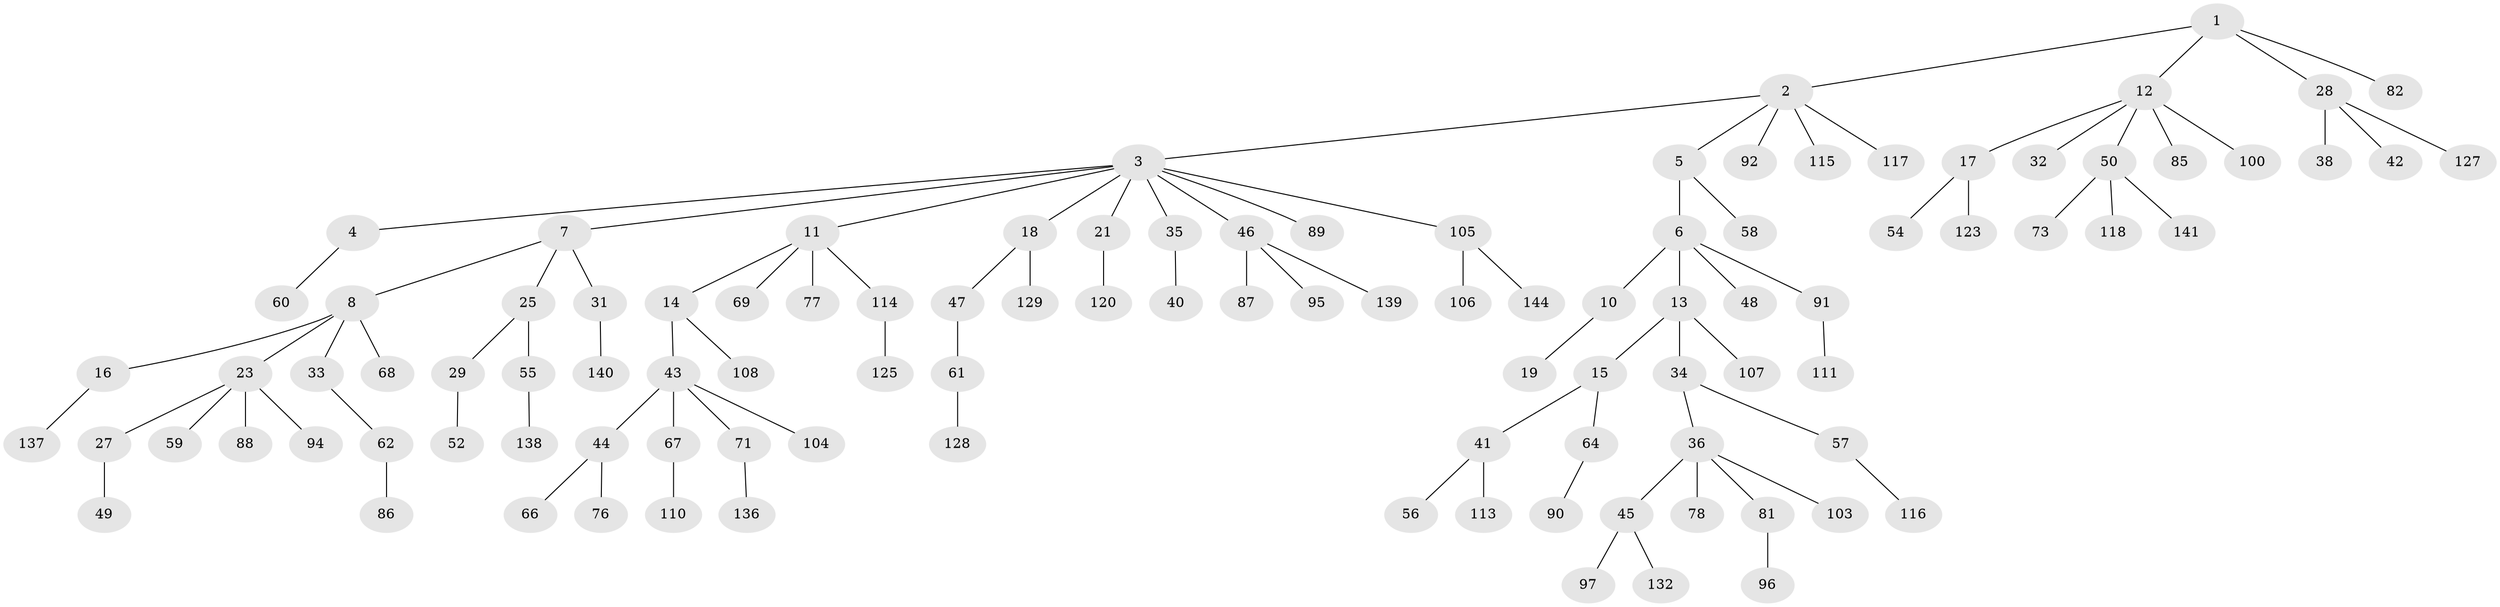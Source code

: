 // original degree distribution, {5: 0.05442176870748299, 7: 0.02040816326530612, 2: 0.2108843537414966, 4: 0.04081632653061224, 3: 0.1564625850340136, 1: 0.5170068027210885}
// Generated by graph-tools (version 1.1) at 2025/42/03/06/25 10:42:03]
// undirected, 105 vertices, 104 edges
graph export_dot {
graph [start="1"]
  node [color=gray90,style=filled];
  1 [super="+51"];
  2 [super="+63"];
  3 [super="+9"];
  4;
  5 [super="+26"];
  6;
  7 [super="+24"];
  8 [super="+20"];
  10 [super="+30"];
  11 [super="+22"];
  12 [super="+130"];
  13;
  14;
  15;
  16;
  17;
  18;
  19;
  21 [super="+93"];
  23 [super="+84"];
  25;
  27;
  28 [super="+37"];
  29 [super="+119"];
  31 [super="+72"];
  32;
  33;
  34;
  35 [super="+39"];
  36 [super="+53"];
  38 [super="+99"];
  40;
  41 [super="+112"];
  42;
  43 [super="+70"];
  44 [super="+74"];
  45 [super="+83"];
  46 [super="+75"];
  47 [super="+98"];
  48;
  49 [super="+79"];
  50 [super="+80"];
  52;
  54;
  55;
  56 [super="+101"];
  57;
  58;
  59;
  60 [super="+122"];
  61 [super="+133"];
  62 [super="+65"];
  64;
  66;
  67 [super="+124"];
  68;
  69 [super="+109"];
  71 [super="+126"];
  73;
  76;
  77 [super="+146"];
  78;
  81;
  82;
  85 [super="+134"];
  86;
  87 [super="+102"];
  88;
  89;
  90;
  91 [super="+131"];
  92;
  94 [super="+121"];
  95;
  96;
  97;
  100;
  103;
  104;
  105 [super="+145"];
  106 [super="+142"];
  107;
  108;
  110;
  111;
  113 [super="+135"];
  114;
  115;
  116;
  117 [super="+147"];
  118;
  120;
  123;
  125;
  127 [super="+143"];
  128;
  129;
  132;
  136;
  137;
  138;
  139;
  140;
  141;
  144;
  1 -- 2;
  1 -- 12;
  1 -- 28;
  1 -- 82;
  2 -- 3;
  2 -- 5;
  2 -- 92;
  2 -- 115;
  2 -- 117;
  3 -- 4;
  3 -- 7;
  3 -- 18;
  3 -- 21;
  3 -- 46;
  3 -- 105;
  3 -- 35;
  3 -- 89;
  3 -- 11;
  4 -- 60;
  5 -- 6;
  5 -- 58;
  6 -- 10;
  6 -- 13;
  6 -- 48;
  6 -- 91;
  7 -- 8;
  7 -- 25;
  7 -- 31;
  8 -- 16;
  8 -- 23;
  8 -- 33;
  8 -- 68;
  10 -- 19;
  11 -- 14;
  11 -- 114;
  11 -- 69;
  11 -- 77;
  12 -- 17;
  12 -- 32;
  12 -- 50;
  12 -- 85;
  12 -- 100;
  13 -- 15;
  13 -- 34;
  13 -- 107;
  14 -- 43;
  14 -- 108;
  15 -- 41;
  15 -- 64;
  16 -- 137;
  17 -- 54;
  17 -- 123;
  18 -- 47;
  18 -- 129;
  21 -- 120;
  23 -- 27;
  23 -- 59;
  23 -- 88;
  23 -- 94;
  25 -- 29;
  25 -- 55;
  27 -- 49;
  28 -- 38;
  28 -- 42;
  28 -- 127;
  29 -- 52;
  31 -- 140;
  33 -- 62;
  34 -- 36;
  34 -- 57;
  35 -- 40;
  36 -- 45;
  36 -- 78;
  36 -- 103;
  36 -- 81;
  41 -- 56;
  41 -- 113;
  43 -- 44;
  43 -- 67;
  43 -- 71;
  43 -- 104;
  44 -- 66;
  44 -- 76;
  45 -- 97;
  45 -- 132;
  46 -- 139;
  46 -- 87;
  46 -- 95;
  47 -- 61;
  50 -- 73;
  50 -- 141;
  50 -- 118;
  55 -- 138;
  57 -- 116;
  61 -- 128;
  62 -- 86;
  64 -- 90;
  67 -- 110;
  71 -- 136;
  81 -- 96;
  91 -- 111;
  105 -- 106;
  105 -- 144;
  114 -- 125;
}
